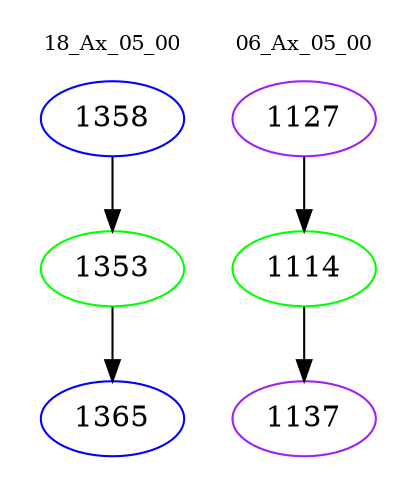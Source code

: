 digraph{
subgraph cluster_0 {
color = white
label = "18_Ax_05_00";
fontsize=10;
T0_1358 [label="1358", color="blue"]
T0_1358 -> T0_1353 [color="black"]
T0_1353 [label="1353", color="green"]
T0_1353 -> T0_1365 [color="black"]
T0_1365 [label="1365", color="blue"]
}
subgraph cluster_1 {
color = white
label = "06_Ax_05_00";
fontsize=10;
T1_1127 [label="1127", color="purple"]
T1_1127 -> T1_1114 [color="black"]
T1_1114 [label="1114", color="green"]
T1_1114 -> T1_1137 [color="black"]
T1_1137 [label="1137", color="purple"]
}
}
